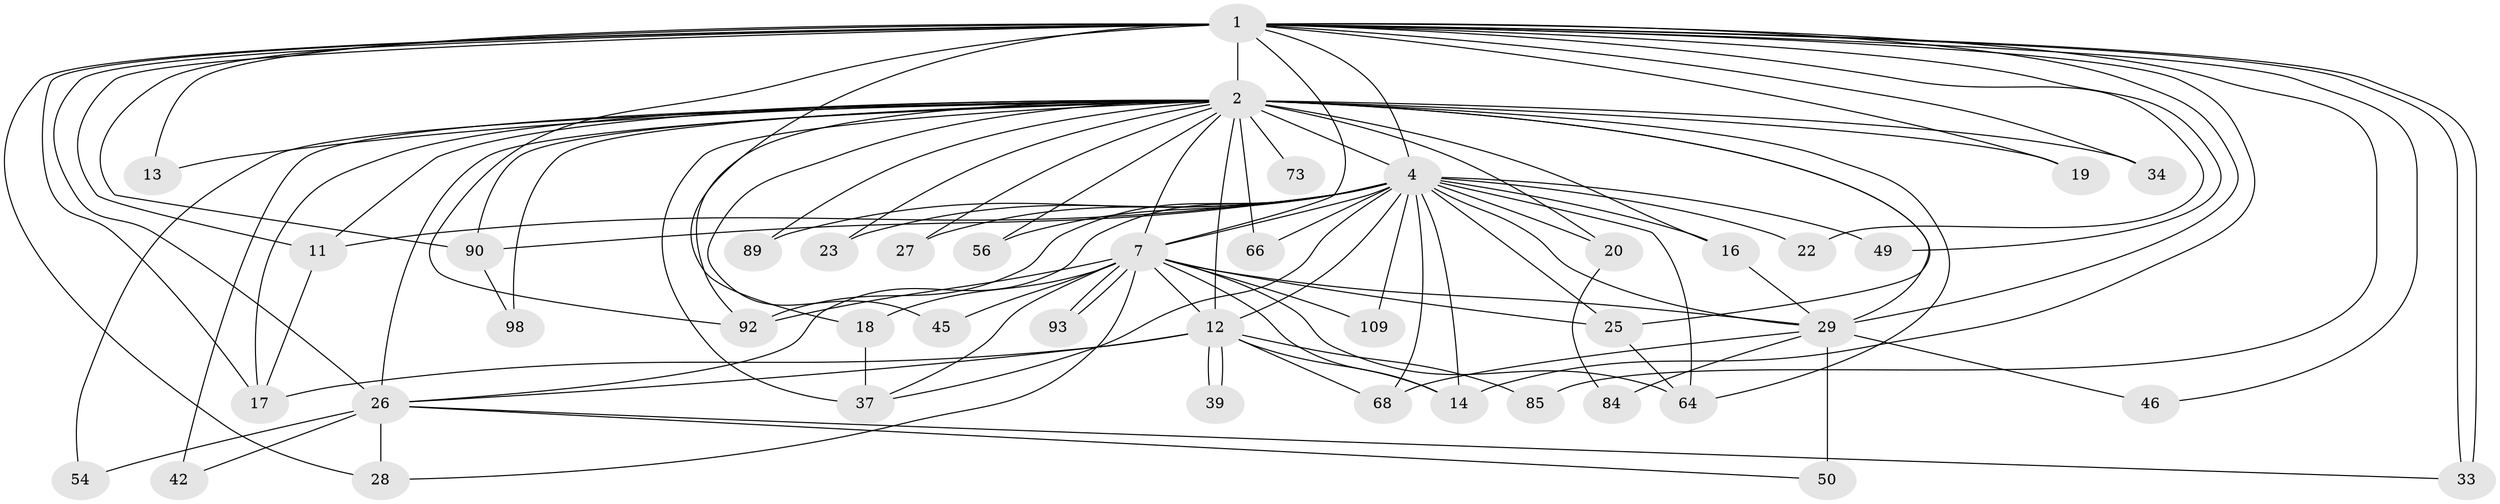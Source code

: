 // original degree distribution, {21: 0.006896551724137931, 33: 0.006896551724137931, 29: 0.006896551724137931, 24: 0.006896551724137931, 31: 0.006896551724137931, 17: 0.006896551724137931, 28: 0.006896551724137931, 19: 0.006896551724137931, 25: 0.006896551724137931, 20: 0.006896551724137931, 5: 0.04827586206896552, 9: 0.006896551724137931, 2: 0.5103448275862069, 4: 0.09655172413793103, 3: 0.2413793103448276, 7: 0.013793103448275862, 10: 0.006896551724137931, 6: 0.006896551724137931}
// Generated by graph-tools (version 1.1) at 2025/17/03/04/25 18:17:30]
// undirected, 43 vertices, 105 edges
graph export_dot {
graph [start="1"]
  node [color=gray90,style=filled];
  1 [super="+10+43"];
  2 [super="+60+6+112+114+15+3+69+36+88+86+81+59+75+8+9"];
  4 [super="+5+102+58+116+21"];
  7 [super="+80"];
  11 [super="+124"];
  12 [super="+24+32+74+40"];
  13;
  14;
  16;
  17 [super="+41"];
  18;
  19;
  20 [super="+83"];
  22;
  23;
  25 [super="+120+121"];
  26 [super="+30+38"];
  27;
  28 [super="+144"];
  29 [super="+99+97+72+65+35"];
  33 [super="+135"];
  34;
  37 [super="+129"];
  39;
  42 [super="+82"];
  45;
  46;
  49;
  50 [super="+119"];
  54;
  56 [super="+140"];
  64 [super="+70"];
  66;
  68;
  73;
  84;
  85;
  89 [super="+139"];
  90 [super="+117"];
  92 [super="+142+128"];
  93;
  98;
  109;
  1 -- 2 [weight=15];
  1 -- 4 [weight=5];
  1 -- 7 [weight=3];
  1 -- 11;
  1 -- 14;
  1 -- 17;
  1 -- 19;
  1 -- 28;
  1 -- 33;
  1 -- 33;
  1 -- 85 [weight=2];
  1 -- 34;
  1 -- 13;
  1 -- 46;
  1 -- 49;
  1 -- 18;
  1 -- 22;
  1 -- 92;
  1 -- 29;
  1 -- 26;
  1 -- 90;
  2 -- 4 [weight=17];
  2 -- 7 [weight=13];
  2 -- 11;
  2 -- 19;
  2 -- 64 [weight=2];
  2 -- 98 [weight=2];
  2 -- 90 [weight=2];
  2 -- 25;
  2 -- 23 [weight=2];
  2 -- 73 [weight=2];
  2 -- 12 [weight=8];
  2 -- 45;
  2 -- 29 [weight=6];
  2 -- 89 [weight=2];
  2 -- 66;
  2 -- 42 [weight=3];
  2 -- 20 [weight=5];
  2 -- 27;
  2 -- 92;
  2 -- 34;
  2 -- 54;
  2 -- 26 [weight=2];
  2 -- 37 [weight=2];
  2 -- 13;
  2 -- 16;
  2 -- 17 [weight=3];
  2 -- 56 [weight=2];
  4 -- 7 [weight=2];
  4 -- 20;
  4 -- 26;
  4 -- 56 [weight=2];
  4 -- 66;
  4 -- 92 [weight=2];
  4 -- 14;
  4 -- 16;
  4 -- 22;
  4 -- 23;
  4 -- 25;
  4 -- 27;
  4 -- 37;
  4 -- 49;
  4 -- 64 [weight=2];
  4 -- 68;
  4 -- 90;
  4 -- 109;
  4 -- 29 [weight=3];
  4 -- 89;
  4 -- 12 [weight=3];
  4 -- 11 [weight=2];
  7 -- 18 [weight=2];
  7 -- 25;
  7 -- 28;
  7 -- 45;
  7 -- 93;
  7 -- 93;
  7 -- 64;
  7 -- 92;
  7 -- 37;
  7 -- 29;
  7 -- 12 [weight=2];
  7 -- 109;
  7 -- 14;
  11 -- 17;
  12 -- 39;
  12 -- 39;
  12 -- 68;
  12 -- 26;
  12 -- 85;
  12 -- 14;
  12 -- 17;
  16 -- 29;
  18 -- 37;
  20 -- 84;
  25 -- 64;
  26 -- 42;
  26 -- 33;
  26 -- 50;
  26 -- 54;
  26 -- 28;
  29 -- 46;
  29 -- 50 [weight=2];
  29 -- 68;
  29 -- 84;
  90 -- 98;
}
